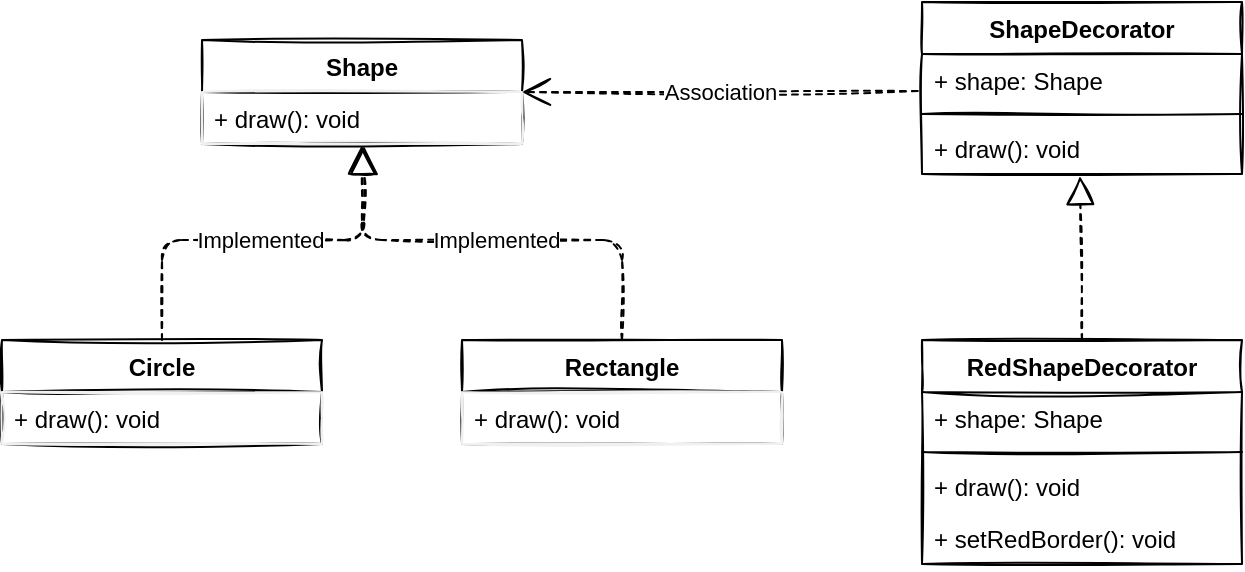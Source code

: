<mxfile>
    <diagram id="BsyAakVMv9ePy63FLnf1" name="Page-1">
        <mxGraphModel dx="577" dy="432" grid="1" gridSize="10" guides="1" tooltips="1" connect="1" arrows="1" fold="1" page="0" pageScale="1" pageWidth="827" pageHeight="1169" math="0" shadow="0">
            <root>
                <mxCell id="0"/>
                <mxCell id="1" parent="0"/>
                <mxCell id="11" value="Shape&#10;" style="swimlane;fontStyle=1;align=center;verticalAlign=top;childLayout=stackLayout;horizontal=1;startSize=26;horizontalStack=0;resizeParent=1;resizeParentMax=0;resizeLast=0;collapsible=1;marginBottom=0;sketch=1;" parent="1" vertex="1">
                    <mxGeometry x="130" y="20" width="160" height="52" as="geometry"/>
                </mxCell>
                <mxCell id="14" value="+ draw(): void" style="text;align=left;verticalAlign=top;spacingLeft=4;spacingRight=4;overflow=hidden;rotatable=0;points=[[0,0.5],[1,0.5]];portConstraint=eastwest;strokeColor=#f0f0f0;sketch=1;" parent="11" vertex="1">
                    <mxGeometry y="26" width="160" height="26" as="geometry"/>
                </mxCell>
                <mxCell id="15" value="Circle" style="swimlane;fontStyle=1;align=center;verticalAlign=top;childLayout=stackLayout;horizontal=1;startSize=26;horizontalStack=0;resizeParent=1;resizeParentMax=0;resizeLast=0;collapsible=1;marginBottom=0;sketch=1;" parent="1" vertex="1">
                    <mxGeometry x="30" y="170" width="160" height="52" as="geometry"/>
                </mxCell>
                <mxCell id="16" value="+ draw(): void" style="text;align=left;verticalAlign=top;spacingLeft=4;spacingRight=4;overflow=hidden;rotatable=0;points=[[0,0.5],[1,0.5]];portConstraint=eastwest;strokeColor=#f0f0f0;sketch=1;" parent="15" vertex="1">
                    <mxGeometry y="26" width="160" height="26" as="geometry"/>
                </mxCell>
                <mxCell id="18" value="Rectangle" style="swimlane;fontStyle=1;align=center;verticalAlign=top;childLayout=stackLayout;horizontal=1;startSize=26;horizontalStack=0;resizeParent=1;resizeParentMax=0;resizeLast=0;collapsible=1;marginBottom=0;sketch=1;" parent="1" vertex="1">
                    <mxGeometry x="260" y="170" width="160" height="52" as="geometry"/>
                </mxCell>
                <mxCell id="19" value="+ draw(): void" style="text;align=left;verticalAlign=top;spacingLeft=4;spacingRight=4;overflow=hidden;rotatable=0;points=[[0,0.5],[1,0.5]];portConstraint=eastwest;strokeColor=#f0f0f0;sketch=1;" parent="18" vertex="1">
                    <mxGeometry y="26" width="160" height="26" as="geometry"/>
                </mxCell>
                <mxCell id="26" value="ShapeDecorator" style="swimlane;fontStyle=1;align=center;verticalAlign=top;childLayout=stackLayout;horizontal=1;startSize=26;horizontalStack=0;resizeParent=1;resizeParentMax=0;resizeLast=0;collapsible=1;marginBottom=0;sketch=1;" vertex="1" parent="1">
                    <mxGeometry x="490" y="1" width="160" height="86" as="geometry"/>
                </mxCell>
                <mxCell id="27" value="+ shape: Shape" style="text;strokeColor=none;fillColor=none;align=left;verticalAlign=top;spacingLeft=4;spacingRight=4;overflow=hidden;rotatable=0;points=[[0,0.5],[1,0.5]];portConstraint=eastwest;sketch=1;" vertex="1" parent="26">
                    <mxGeometry y="26" width="160" height="26" as="geometry"/>
                </mxCell>
                <mxCell id="28" value="" style="line;strokeWidth=1;fillColor=none;align=left;verticalAlign=middle;spacingTop=-1;spacingLeft=3;spacingRight=3;rotatable=0;labelPosition=right;points=[];portConstraint=eastwest;sketch=1;" vertex="1" parent="26">
                    <mxGeometry y="52" width="160" height="8" as="geometry"/>
                </mxCell>
                <mxCell id="29" value="+ draw(): void" style="text;strokeColor=none;fillColor=none;align=left;verticalAlign=top;spacingLeft=4;spacingRight=4;overflow=hidden;rotatable=0;points=[[0,0.5],[1,0.5]];portConstraint=eastwest;sketch=1;" vertex="1" parent="26">
                    <mxGeometry y="60" width="160" height="26" as="geometry"/>
                </mxCell>
                <mxCell id="31" value="RedShapeDecorator" style="swimlane;fontStyle=1;align=center;verticalAlign=top;childLayout=stackLayout;horizontal=1;startSize=26;horizontalStack=0;resizeParent=1;resizeParentMax=0;resizeLast=0;collapsible=1;marginBottom=0;sketch=1;" vertex="1" parent="1">
                    <mxGeometry x="490" y="170" width="160" height="112" as="geometry"/>
                </mxCell>
                <mxCell id="32" value="+ shape: Shape" style="text;strokeColor=none;fillColor=none;align=left;verticalAlign=top;spacingLeft=4;spacingRight=4;overflow=hidden;rotatable=0;points=[[0,0.5],[1,0.5]];portConstraint=eastwest;sketch=1;" vertex="1" parent="31">
                    <mxGeometry y="26" width="160" height="26" as="geometry"/>
                </mxCell>
                <mxCell id="33" value="" style="line;strokeWidth=1;fillColor=none;align=left;verticalAlign=middle;spacingTop=-1;spacingLeft=3;spacingRight=3;rotatable=0;labelPosition=right;points=[];portConstraint=eastwest;sketch=1;" vertex="1" parent="31">
                    <mxGeometry y="52" width="160" height="8" as="geometry"/>
                </mxCell>
                <mxCell id="34" value="+ draw(): void" style="text;strokeColor=none;fillColor=none;align=left;verticalAlign=top;spacingLeft=4;spacingRight=4;overflow=hidden;rotatable=0;points=[[0,0.5],[1,0.5]];portConstraint=eastwest;sketch=1;" vertex="1" parent="31">
                    <mxGeometry y="60" width="160" height="26" as="geometry"/>
                </mxCell>
                <mxCell id="36" value="+ setRedBorder(): void" style="text;strokeColor=none;fillColor=none;align=left;verticalAlign=top;spacingLeft=4;spacingRight=4;overflow=hidden;rotatable=0;points=[[0,0.5],[1,0.5]];portConstraint=eastwest;sketch=1;" vertex="1" parent="31">
                    <mxGeometry y="86" width="160" height="26" as="geometry"/>
                </mxCell>
                <mxCell id="43" value="Implemented" style="endArrow=block;dashed=1;endFill=0;endSize=12;html=1;exitX=0.5;exitY=0;exitDx=0;exitDy=0;entryX=0.506;entryY=1.038;entryDx=0;entryDy=0;entryPerimeter=0;sketch=1;" edge="1" parent="1" source="15" target="14">
                    <mxGeometry width="160" relative="1" as="geometry">
                        <mxPoint x="110" y="350" as="sourcePoint"/>
                        <mxPoint x="270" y="350" as="targetPoint"/>
                        <Array as="points">
                            <mxPoint x="110" y="120"/>
                            <mxPoint x="211" y="120"/>
                        </Array>
                    </mxGeometry>
                </mxCell>
                <mxCell id="44" value="Implemented" style="endArrow=block;dashed=1;endFill=0;endSize=12;html=1;entryX=0.499;entryY=1.029;entryDx=0;entryDy=0;entryPerimeter=0;sketch=1;" edge="1" parent="1" target="14">
                    <mxGeometry width="160" relative="1" as="geometry">
                        <mxPoint x="340" y="170" as="sourcePoint"/>
                        <mxPoint x="210" y="74" as="targetPoint"/>
                        <Array as="points">
                            <mxPoint x="340" y="120"/>
                            <mxPoint x="210" y="120"/>
                        </Array>
                    </mxGeometry>
                </mxCell>
                <mxCell id="47" value="" style="endArrow=block;dashed=1;endFill=0;endSize=12;html=1;exitX=0.5;exitY=0;exitDx=0;exitDy=0;sketch=1;" edge="1" parent="1" source="31">
                    <mxGeometry width="160" relative="1" as="geometry">
                        <mxPoint x="580" y="330" as="sourcePoint"/>
                        <mxPoint x="569" y="88" as="targetPoint"/>
                    </mxGeometry>
                </mxCell>
                <mxCell id="52" value="Association" style="endArrow=open;endFill=1;endSize=12;html=1;dashed=1;exitX=-0.013;exitY=0.711;exitDx=0;exitDy=0;entryX=1;entryY=0.5;entryDx=0;entryDy=0;exitPerimeter=0;sketch=1;" edge="1" parent="1" source="27" target="11">
                    <mxGeometry width="160" relative="1" as="geometry">
                        <mxPoint x="350" y="110" as="sourcePoint"/>
                        <mxPoint x="510" y="110" as="targetPoint"/>
                    </mxGeometry>
                </mxCell>
            </root>
        </mxGraphModel>
    </diagram>
</mxfile>
